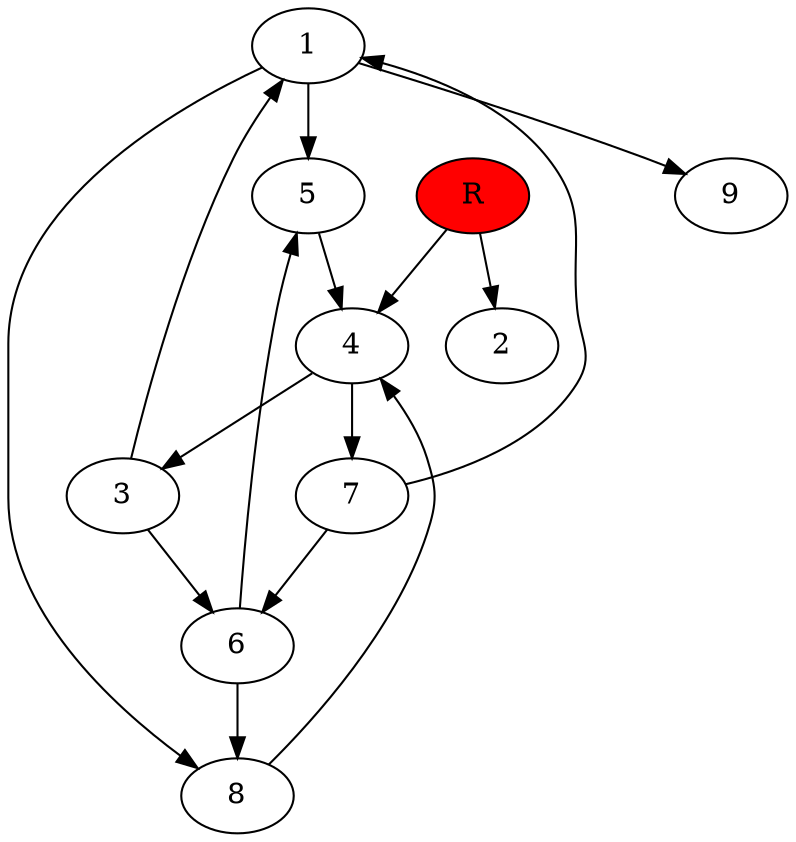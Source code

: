 digraph prb10287 {
	1
	2
	3
	4
	5
	6
	7
	8
	R [fillcolor="#ff0000" style=filled]
	1 -> 5
	1 -> 8
	1 -> 9
	3 -> 1
	3 -> 6
	4 -> 3
	4 -> 7
	5 -> 4
	6 -> 5
	6 -> 8
	7 -> 1
	7 -> 6
	8 -> 4
	R -> 2
	R -> 4
}
